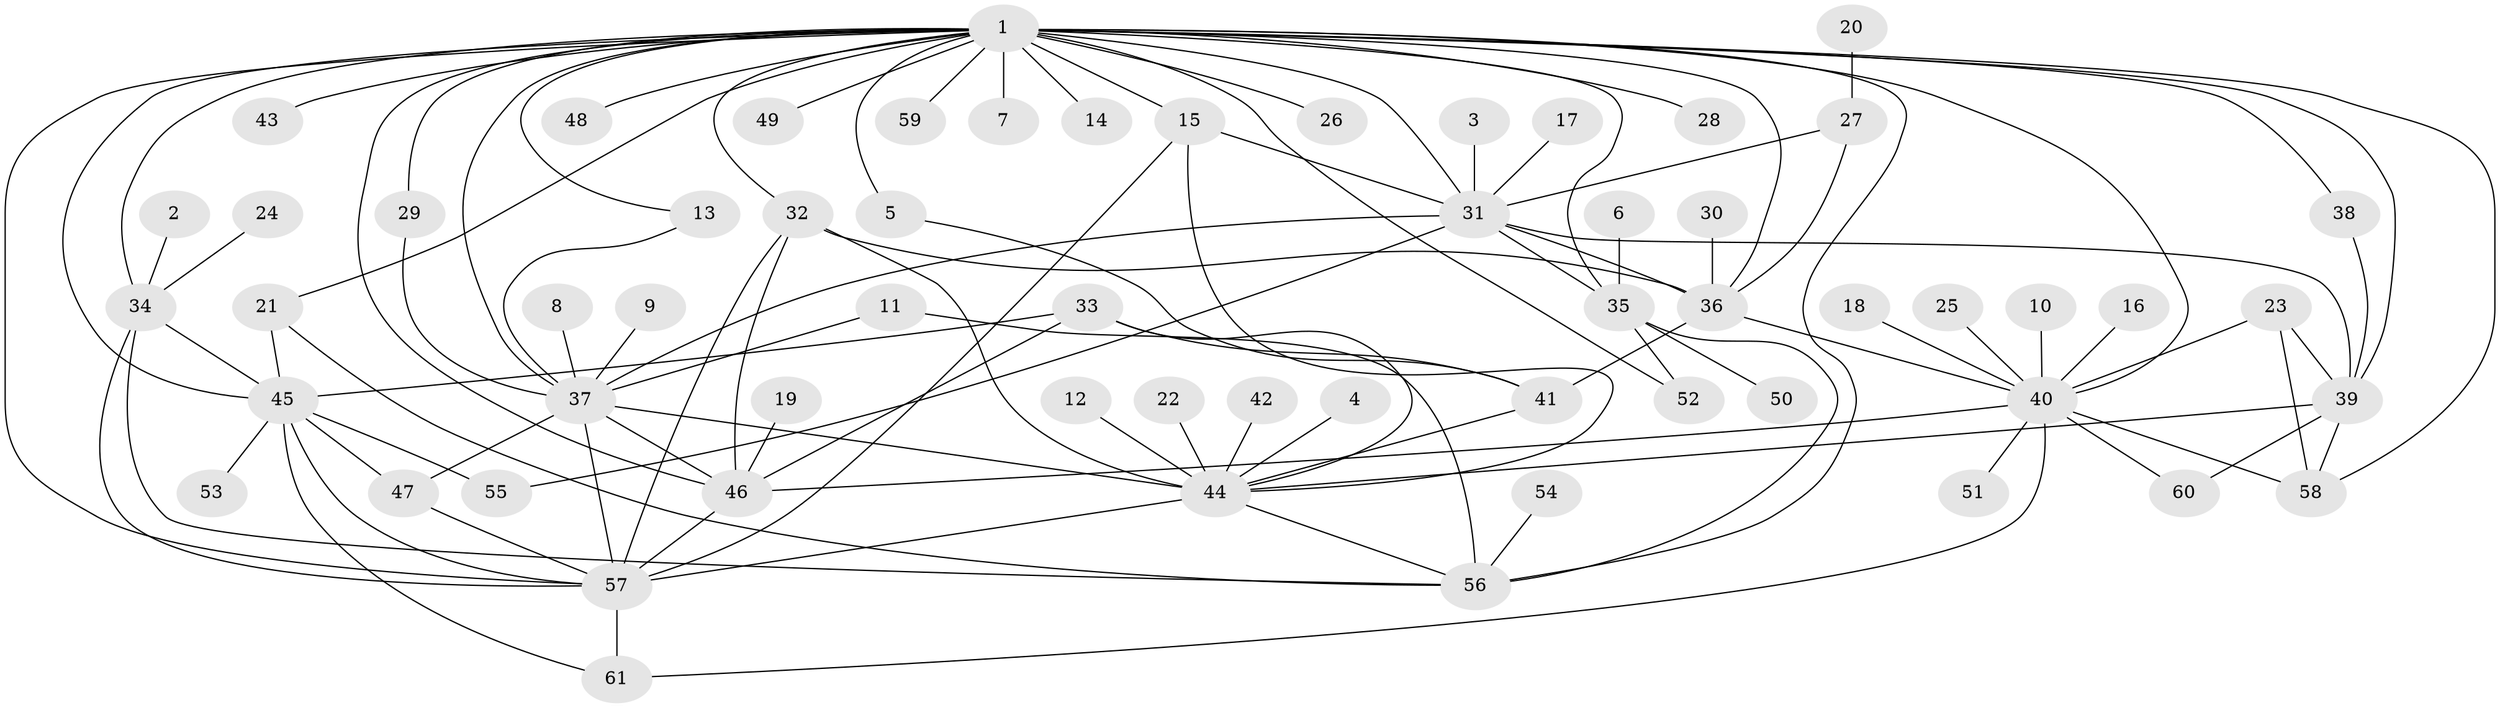 // original degree distribution, {6: 0.03418803418803419, 30: 0.008547008547008548, 10: 0.008547008547008548, 3: 0.1111111111111111, 12: 0.008547008547008548, 11: 0.008547008547008548, 5: 0.03418803418803419, 7: 0.017094017094017096, 1: 0.4188034188034188, 4: 0.05982905982905983, 2: 0.24786324786324787, 15: 0.008547008547008548, 8: 0.02564102564102564, 16: 0.008547008547008548}
// Generated by graph-tools (version 1.1) at 2025/25/03/09/25 03:25:54]
// undirected, 61 vertices, 107 edges
graph export_dot {
graph [start="1"]
  node [color=gray90,style=filled];
  1;
  2;
  3;
  4;
  5;
  6;
  7;
  8;
  9;
  10;
  11;
  12;
  13;
  14;
  15;
  16;
  17;
  18;
  19;
  20;
  21;
  22;
  23;
  24;
  25;
  26;
  27;
  28;
  29;
  30;
  31;
  32;
  33;
  34;
  35;
  36;
  37;
  38;
  39;
  40;
  41;
  42;
  43;
  44;
  45;
  46;
  47;
  48;
  49;
  50;
  51;
  52;
  53;
  54;
  55;
  56;
  57;
  58;
  59;
  60;
  61;
  1 -- 5 [weight=1.0];
  1 -- 7 [weight=1.0];
  1 -- 13 [weight=1.0];
  1 -- 14 [weight=1.0];
  1 -- 15 [weight=1.0];
  1 -- 21 [weight=1.0];
  1 -- 26 [weight=1.0];
  1 -- 28 [weight=1.0];
  1 -- 29 [weight=1.0];
  1 -- 31 [weight=2.0];
  1 -- 32 [weight=1.0];
  1 -- 34 [weight=2.0];
  1 -- 35 [weight=1.0];
  1 -- 36 [weight=1.0];
  1 -- 37 [weight=1.0];
  1 -- 38 [weight=1.0];
  1 -- 39 [weight=2.0];
  1 -- 40 [weight=1.0];
  1 -- 43 [weight=1.0];
  1 -- 45 [weight=1.0];
  1 -- 46 [weight=1.0];
  1 -- 48 [weight=1.0];
  1 -- 49 [weight=1.0];
  1 -- 52 [weight=1.0];
  1 -- 56 [weight=1.0];
  1 -- 57 [weight=1.0];
  1 -- 58 [weight=1.0];
  1 -- 59 [weight=1.0];
  2 -- 34 [weight=1.0];
  3 -- 31 [weight=1.0];
  4 -- 44 [weight=1.0];
  5 -- 41 [weight=1.0];
  6 -- 35 [weight=1.0];
  8 -- 37 [weight=1.0];
  9 -- 37 [weight=1.0];
  10 -- 40 [weight=1.0];
  11 -- 37 [weight=1.0];
  11 -- 56 [weight=1.0];
  12 -- 44 [weight=1.0];
  13 -- 37 [weight=1.0];
  15 -- 31 [weight=1.0];
  15 -- 44 [weight=1.0];
  15 -- 57 [weight=1.0];
  16 -- 40 [weight=1.0];
  17 -- 31 [weight=1.0];
  18 -- 40 [weight=1.0];
  19 -- 46 [weight=1.0];
  20 -- 27 [weight=1.0];
  21 -- 45 [weight=1.0];
  21 -- 56 [weight=1.0];
  22 -- 44 [weight=1.0];
  23 -- 39 [weight=1.0];
  23 -- 40 [weight=1.0];
  23 -- 58 [weight=1.0];
  24 -- 34 [weight=1.0];
  25 -- 40 [weight=1.0];
  27 -- 31 [weight=1.0];
  27 -- 36 [weight=1.0];
  29 -- 37 [weight=1.0];
  30 -- 36 [weight=1.0];
  31 -- 35 [weight=1.0];
  31 -- 36 [weight=1.0];
  31 -- 37 [weight=1.0];
  31 -- 39 [weight=1.0];
  31 -- 55 [weight=1.0];
  32 -- 36 [weight=1.0];
  32 -- 44 [weight=1.0];
  32 -- 46 [weight=1.0];
  32 -- 57 [weight=1.0];
  33 -- 41 [weight=1.0];
  33 -- 44 [weight=1.0];
  33 -- 45 [weight=1.0];
  33 -- 46 [weight=1.0];
  34 -- 45 [weight=1.0];
  34 -- 56 [weight=1.0];
  34 -- 57 [weight=1.0];
  35 -- 50 [weight=1.0];
  35 -- 52 [weight=1.0];
  35 -- 56 [weight=1.0];
  36 -- 40 [weight=1.0];
  36 -- 41 [weight=1.0];
  37 -- 44 [weight=2.0];
  37 -- 46 [weight=1.0];
  37 -- 47 [weight=1.0];
  37 -- 57 [weight=1.0];
  38 -- 39 [weight=1.0];
  39 -- 44 [weight=1.0];
  39 -- 58 [weight=1.0];
  39 -- 60 [weight=1.0];
  40 -- 46 [weight=1.0];
  40 -- 51 [weight=1.0];
  40 -- 58 [weight=1.0];
  40 -- 60 [weight=1.0];
  40 -- 61 [weight=1.0];
  41 -- 44 [weight=1.0];
  42 -- 44 [weight=1.0];
  44 -- 56 [weight=1.0];
  44 -- 57 [weight=2.0];
  45 -- 47 [weight=1.0];
  45 -- 53 [weight=1.0];
  45 -- 55 [weight=1.0];
  45 -- 57 [weight=1.0];
  45 -- 61 [weight=1.0];
  46 -- 57 [weight=1.0];
  47 -- 57 [weight=1.0];
  54 -- 56 [weight=1.0];
  57 -- 61 [weight=1.0];
}
